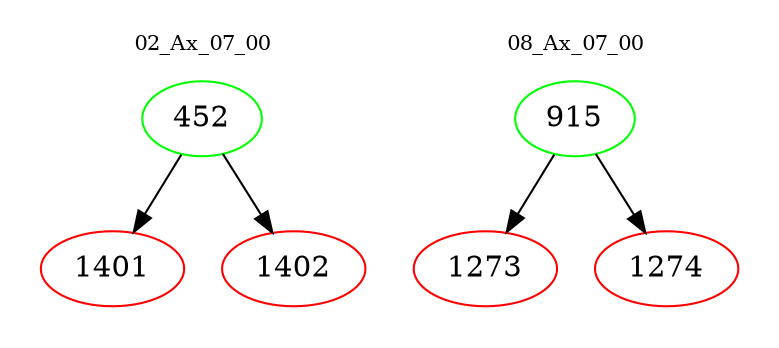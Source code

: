 digraph{
subgraph cluster_0 {
color = white
label = "02_Ax_07_00";
fontsize=10;
T0_452 [label="452", color="green"]
T0_452 -> T0_1401 [color="black"]
T0_1401 [label="1401", color="red"]
T0_452 -> T0_1402 [color="black"]
T0_1402 [label="1402", color="red"]
}
subgraph cluster_1 {
color = white
label = "08_Ax_07_00";
fontsize=10;
T1_915 [label="915", color="green"]
T1_915 -> T1_1273 [color="black"]
T1_1273 [label="1273", color="red"]
T1_915 -> T1_1274 [color="black"]
T1_1274 [label="1274", color="red"]
}
}
